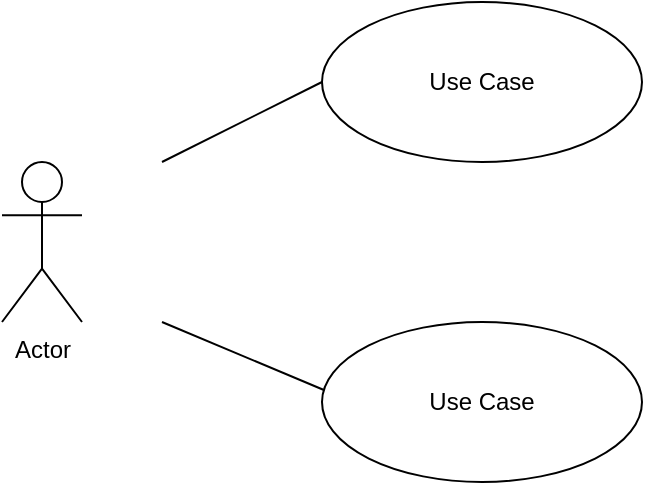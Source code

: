 <mxfile version="24.0.2" type="device">
  <diagram name="第 1 页" id="Qzr_pubCaNy_FJP4Squ0">
    <mxGraphModel dx="1674" dy="746" grid="1" gridSize="10" guides="1" tooltips="1" connect="1" arrows="1" fold="1" page="1" pageScale="1" pageWidth="827" pageHeight="1169" math="0" shadow="0">
      <root>
        <mxCell id="0" />
        <mxCell id="1" parent="0" />
        <mxCell id="9yCG1_y_iqw1WiigOWZa-1" value="Actor" style="shape=umlActor;verticalLabelPosition=bottom;verticalAlign=top;html=1;outlineConnect=0;" vertex="1" parent="1">
          <mxGeometry x="200" y="240" width="40" height="80" as="geometry" />
        </mxCell>
        <mxCell id="9yCG1_y_iqw1WiigOWZa-2" value="Use Case" style="ellipse;whiteSpace=wrap;html=1;" vertex="1" parent="1">
          <mxGeometry x="360" y="160" width="160" height="80" as="geometry" />
        </mxCell>
        <mxCell id="9yCG1_y_iqw1WiigOWZa-3" value="Use Case" style="ellipse;whiteSpace=wrap;html=1;" vertex="1" parent="1">
          <mxGeometry x="360" y="320" width="160" height="80" as="geometry" />
        </mxCell>
        <mxCell id="9yCG1_y_iqw1WiigOWZa-4" value="" style="endArrow=none;html=1;rounded=0;" edge="1" parent="1">
          <mxGeometry width="50" height="50" relative="1" as="geometry">
            <mxPoint x="280" y="240" as="sourcePoint" />
            <mxPoint x="360" y="200" as="targetPoint" />
          </mxGeometry>
        </mxCell>
        <mxCell id="9yCG1_y_iqw1WiigOWZa-5" value="" style="endArrow=none;html=1;rounded=0;entryX=0.006;entryY=0.425;entryDx=0;entryDy=0;entryPerimeter=0;" edge="1" parent="1" target="9yCG1_y_iqw1WiigOWZa-3">
          <mxGeometry width="50" height="50" relative="1" as="geometry">
            <mxPoint x="280" y="320" as="sourcePoint" />
            <mxPoint x="360" y="280" as="targetPoint" />
          </mxGeometry>
        </mxCell>
      </root>
    </mxGraphModel>
  </diagram>
</mxfile>
